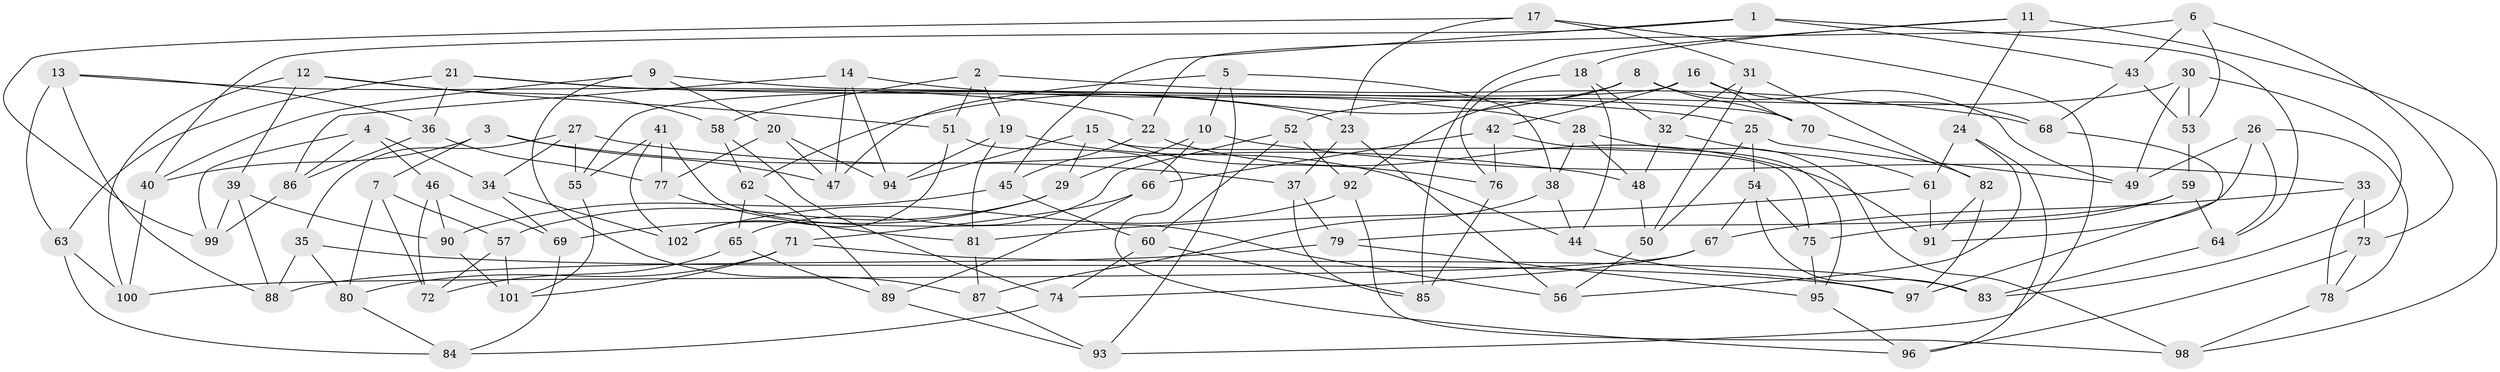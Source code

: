// Generated by graph-tools (version 1.1) at 2025/11/02/27/25 16:11:46]
// undirected, 102 vertices, 204 edges
graph export_dot {
graph [start="1"]
  node [color=gray90,style=filled];
  1;
  2;
  3;
  4;
  5;
  6;
  7;
  8;
  9;
  10;
  11;
  12;
  13;
  14;
  15;
  16;
  17;
  18;
  19;
  20;
  21;
  22;
  23;
  24;
  25;
  26;
  27;
  28;
  29;
  30;
  31;
  32;
  33;
  34;
  35;
  36;
  37;
  38;
  39;
  40;
  41;
  42;
  43;
  44;
  45;
  46;
  47;
  48;
  49;
  50;
  51;
  52;
  53;
  54;
  55;
  56;
  57;
  58;
  59;
  60;
  61;
  62;
  63;
  64;
  65;
  66;
  67;
  68;
  69;
  70;
  71;
  72;
  73;
  74;
  75;
  76;
  77;
  78;
  79;
  80;
  81;
  82;
  83;
  84;
  85;
  86;
  87;
  88;
  89;
  90;
  91;
  92;
  93;
  94;
  95;
  96;
  97;
  98;
  99;
  100;
  101;
  102;
  1 -- 64;
  1 -- 40;
  1 -- 43;
  1 -- 45;
  2 -- 58;
  2 -- 51;
  2 -- 68;
  2 -- 19;
  3 -- 47;
  3 -- 7;
  3 -- 40;
  3 -- 37;
  4 -- 99;
  4 -- 86;
  4 -- 34;
  4 -- 46;
  5 -- 93;
  5 -- 47;
  5 -- 38;
  5 -- 10;
  6 -- 43;
  6 -- 22;
  6 -- 53;
  6 -- 73;
  7 -- 72;
  7 -- 80;
  7 -- 57;
  8 -- 92;
  8 -- 70;
  8 -- 49;
  8 -- 62;
  9 -- 40;
  9 -- 20;
  9 -- 87;
  9 -- 70;
  10 -- 33;
  10 -- 29;
  10 -- 66;
  11 -- 98;
  11 -- 24;
  11 -- 18;
  11 -- 85;
  12 -- 39;
  12 -- 58;
  12 -- 100;
  12 -- 51;
  13 -- 63;
  13 -- 88;
  13 -- 22;
  13 -- 36;
  14 -- 47;
  14 -- 28;
  14 -- 94;
  14 -- 86;
  15 -- 76;
  15 -- 29;
  15 -- 94;
  15 -- 75;
  16 -- 55;
  16 -- 68;
  16 -- 42;
  16 -- 70;
  17 -- 23;
  17 -- 99;
  17 -- 93;
  17 -- 31;
  18 -- 32;
  18 -- 76;
  18 -- 44;
  19 -- 44;
  19 -- 81;
  19 -- 94;
  20 -- 94;
  20 -- 77;
  20 -- 47;
  21 -- 63;
  21 -- 36;
  21 -- 23;
  21 -- 25;
  22 -- 91;
  22 -- 45;
  23 -- 37;
  23 -- 56;
  24 -- 61;
  24 -- 56;
  24 -- 96;
  25 -- 50;
  25 -- 54;
  25 -- 49;
  26 -- 91;
  26 -- 49;
  26 -- 78;
  26 -- 64;
  27 -- 55;
  27 -- 35;
  27 -- 48;
  27 -- 34;
  28 -- 38;
  28 -- 48;
  28 -- 98;
  29 -- 57;
  29 -- 69;
  30 -- 53;
  30 -- 83;
  30 -- 49;
  30 -- 52;
  31 -- 82;
  31 -- 50;
  31 -- 32;
  32 -- 61;
  32 -- 48;
  33 -- 67;
  33 -- 78;
  33 -- 73;
  34 -- 69;
  34 -- 102;
  35 -- 80;
  35 -- 97;
  35 -- 88;
  36 -- 77;
  36 -- 86;
  37 -- 85;
  37 -- 79;
  38 -- 44;
  38 -- 87;
  39 -- 88;
  39 -- 90;
  39 -- 99;
  40 -- 100;
  41 -- 102;
  41 -- 55;
  41 -- 56;
  41 -- 77;
  42 -- 76;
  42 -- 95;
  42 -- 66;
  43 -- 53;
  43 -- 68;
  44 -- 97;
  45 -- 60;
  45 -- 90;
  46 -- 69;
  46 -- 72;
  46 -- 90;
  48 -- 50;
  50 -- 56;
  51 -- 102;
  51 -- 96;
  52 -- 92;
  52 -- 60;
  52 -- 65;
  53 -- 59;
  54 -- 75;
  54 -- 67;
  54 -- 83;
  55 -- 101;
  57 -- 72;
  57 -- 101;
  58 -- 62;
  58 -- 74;
  59 -- 64;
  59 -- 75;
  59 -- 79;
  60 -- 85;
  60 -- 74;
  61 -- 91;
  61 -- 81;
  62 -- 89;
  62 -- 65;
  63 -- 100;
  63 -- 84;
  64 -- 83;
  65 -- 72;
  65 -- 89;
  66 -- 71;
  66 -- 89;
  67 -- 74;
  67 -- 100;
  68 -- 97;
  69 -- 84;
  70 -- 82;
  71 -- 101;
  71 -- 83;
  71 -- 80;
  73 -- 78;
  73 -- 96;
  74 -- 84;
  75 -- 95;
  76 -- 85;
  77 -- 81;
  78 -- 98;
  79 -- 95;
  79 -- 88;
  80 -- 84;
  81 -- 87;
  82 -- 91;
  82 -- 97;
  86 -- 99;
  87 -- 93;
  89 -- 93;
  90 -- 101;
  92 -- 102;
  92 -- 98;
  95 -- 96;
}
